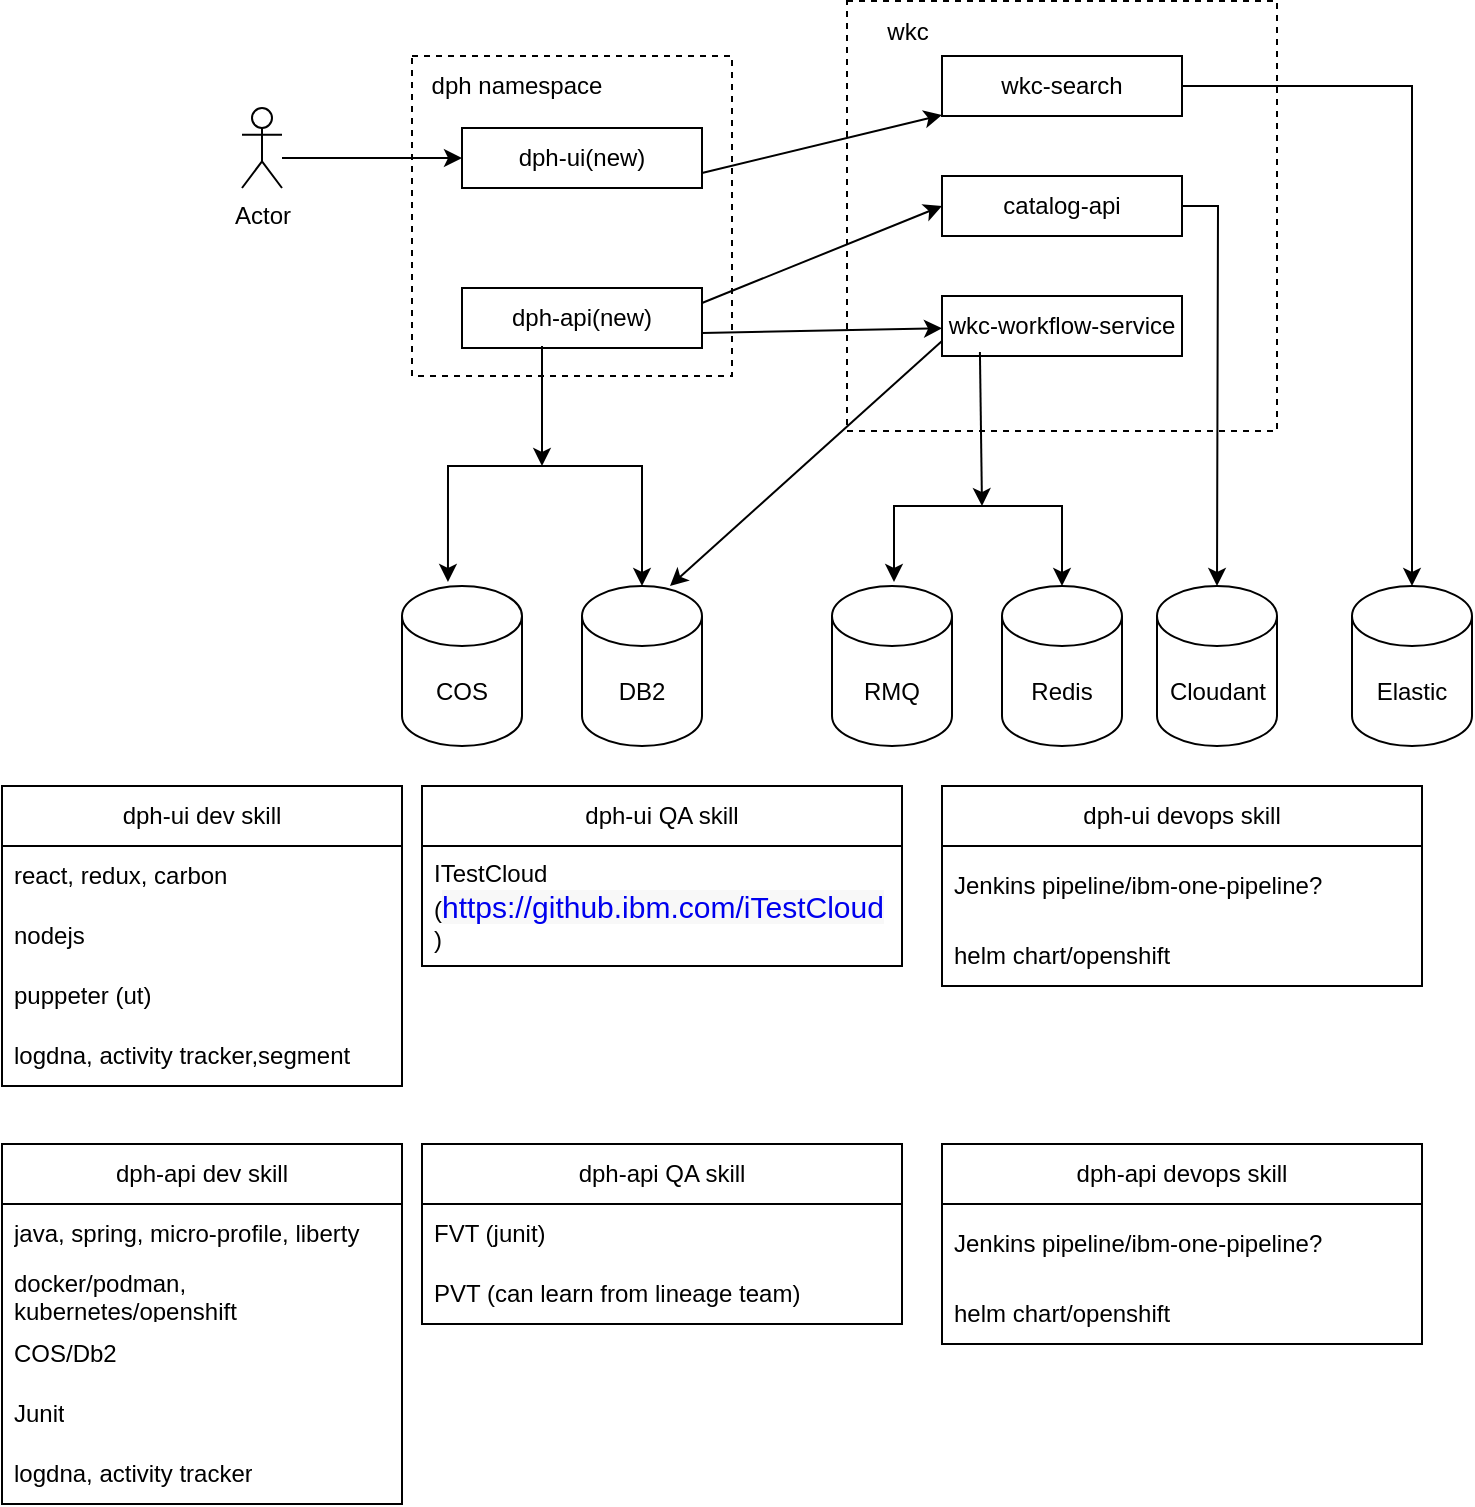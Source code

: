<mxfile version="21.3.2" type="github">
  <diagram name="Page-1" id="P-944hFePhLPMAnyn-eM">
    <mxGraphModel dx="1860" dy="595" grid="1" gridSize="10" guides="1" tooltips="1" connect="1" arrows="1" fold="1" page="1" pageScale="1" pageWidth="850" pageHeight="1100" math="0" shadow="0">
      <root>
        <mxCell id="0" />
        <mxCell id="1" parent="0" />
        <mxCell id="TNxt6QBmwoafzaA8t5tu-11" value="" style="whiteSpace=wrap;html=1;aspect=fixed;dashed=1;" vertex="1" parent="1">
          <mxGeometry x="372.5" y="207.5" width="215" height="215" as="geometry" />
        </mxCell>
        <mxCell id="TNxt6QBmwoafzaA8t5tu-5" value="" style="whiteSpace=wrap;html=1;aspect=fixed;dashed=1;" vertex="1" parent="1">
          <mxGeometry x="155" y="235" width="160" height="160" as="geometry" />
        </mxCell>
        <mxCell id="TNxt6QBmwoafzaA8t5tu-1" value="Actor" style="shape=umlActor;verticalLabelPosition=bottom;verticalAlign=top;html=1;outlineConnect=0;" vertex="1" parent="1">
          <mxGeometry x="70" y="261" width="20" height="40" as="geometry" />
        </mxCell>
        <mxCell id="TNxt6QBmwoafzaA8t5tu-2" value="dph-ui(new)" style="rounded=0;whiteSpace=wrap;html=1;" vertex="1" parent="1">
          <mxGeometry x="180" y="271" width="120" height="30" as="geometry" />
        </mxCell>
        <mxCell id="TNxt6QBmwoafzaA8t5tu-3" value="dph-api(new)" style="rounded=0;whiteSpace=wrap;html=1;" vertex="1" parent="1">
          <mxGeometry x="180" y="351" width="120" height="30" as="geometry" />
        </mxCell>
        <mxCell id="TNxt6QBmwoafzaA8t5tu-4" value="" style="endArrow=classic;html=1;rounded=0;entryX=0;entryY=0.5;entryDx=0;entryDy=0;" edge="1" parent="1" target="TNxt6QBmwoafzaA8t5tu-2">
          <mxGeometry width="50" height="50" relative="1" as="geometry">
            <mxPoint x="90" y="286" as="sourcePoint" />
            <mxPoint x="450" y="381" as="targetPoint" />
          </mxGeometry>
        </mxCell>
        <mxCell id="TNxt6QBmwoafzaA8t5tu-7" value="dph namespace" style="text;html=1;strokeColor=none;fillColor=none;align=center;verticalAlign=middle;whiteSpace=wrap;rounded=0;" vertex="1" parent="1">
          <mxGeometry x="155" y="235" width="105" height="30" as="geometry" />
        </mxCell>
        <mxCell id="TNxt6QBmwoafzaA8t5tu-8" value="wkc-search" style="rounded=0;whiteSpace=wrap;html=1;" vertex="1" parent="1">
          <mxGeometry x="420" y="235" width="120" height="30" as="geometry" />
        </mxCell>
        <mxCell id="TNxt6QBmwoafzaA8t5tu-9" value="catalog-api" style="rounded=0;whiteSpace=wrap;html=1;" vertex="1" parent="1">
          <mxGeometry x="420" y="295" width="120" height="30" as="geometry" />
        </mxCell>
        <mxCell id="TNxt6QBmwoafzaA8t5tu-10" value="wkc-workflow-service" style="rounded=0;whiteSpace=wrap;html=1;" vertex="1" parent="1">
          <mxGeometry x="420" y="355" width="120" height="30" as="geometry" />
        </mxCell>
        <mxCell id="TNxt6QBmwoafzaA8t5tu-12" value="wkc" style="text;html=1;strokeColor=none;fillColor=none;align=center;verticalAlign=middle;whiteSpace=wrap;rounded=0;" vertex="1" parent="1">
          <mxGeometry x="372.5" y="207.5" width="60" height="30" as="geometry" />
        </mxCell>
        <mxCell id="TNxt6QBmwoafzaA8t5tu-14" value="" style="endArrow=classic;html=1;rounded=0;exitX=1;exitY=0.75;exitDx=0;exitDy=0;" edge="1" parent="1" source="TNxt6QBmwoafzaA8t5tu-2" target="TNxt6QBmwoafzaA8t5tu-8">
          <mxGeometry width="50" height="50" relative="1" as="geometry">
            <mxPoint x="400" y="330" as="sourcePoint" />
            <mxPoint x="450" y="280" as="targetPoint" />
          </mxGeometry>
        </mxCell>
        <mxCell id="TNxt6QBmwoafzaA8t5tu-15" value="" style="endArrow=classic;html=1;rounded=0;exitX=1;exitY=0.25;exitDx=0;exitDy=0;entryX=0;entryY=0.5;entryDx=0;entryDy=0;" edge="1" parent="1" source="TNxt6QBmwoafzaA8t5tu-3" target="TNxt6QBmwoafzaA8t5tu-9">
          <mxGeometry width="50" height="50" relative="1" as="geometry">
            <mxPoint x="400" y="330" as="sourcePoint" />
            <mxPoint x="450" y="280" as="targetPoint" />
          </mxGeometry>
        </mxCell>
        <mxCell id="TNxt6QBmwoafzaA8t5tu-16" value="" style="endArrow=classic;html=1;rounded=0;exitX=1;exitY=0.75;exitDx=0;exitDy=0;" edge="1" parent="1" source="TNxt6QBmwoafzaA8t5tu-3" target="TNxt6QBmwoafzaA8t5tu-10">
          <mxGeometry width="50" height="50" relative="1" as="geometry">
            <mxPoint x="400" y="330" as="sourcePoint" />
            <mxPoint x="450" y="280" as="targetPoint" />
          </mxGeometry>
        </mxCell>
        <mxCell id="TNxt6QBmwoafzaA8t5tu-17" value="DB2" style="shape=cylinder3;whiteSpace=wrap;html=1;boundedLbl=1;backgroundOutline=1;size=15;" vertex="1" parent="1">
          <mxGeometry x="240" y="500" width="60" height="80" as="geometry" />
        </mxCell>
        <mxCell id="TNxt6QBmwoafzaA8t5tu-18" value="RMQ" style="shape=cylinder3;whiteSpace=wrap;html=1;boundedLbl=1;backgroundOutline=1;size=15;" vertex="1" parent="1">
          <mxGeometry x="365" y="500" width="60" height="80" as="geometry" />
        </mxCell>
        <mxCell id="TNxt6QBmwoafzaA8t5tu-19" value="Redis" style="shape=cylinder3;whiteSpace=wrap;html=1;boundedLbl=1;backgroundOutline=1;size=15;" vertex="1" parent="1">
          <mxGeometry x="450" y="500" width="60" height="80" as="geometry" />
        </mxCell>
        <mxCell id="TNxt6QBmwoafzaA8t5tu-20" value="Cloudant" style="shape=cylinder3;whiteSpace=wrap;html=1;boundedLbl=1;backgroundOutline=1;size=15;" vertex="1" parent="1">
          <mxGeometry x="527.5" y="500" width="60" height="80" as="geometry" />
        </mxCell>
        <mxCell id="TNxt6QBmwoafzaA8t5tu-21" value="Elastic" style="shape=cylinder3;whiteSpace=wrap;html=1;boundedLbl=1;backgroundOutline=1;size=15;" vertex="1" parent="1">
          <mxGeometry x="625" y="500" width="60" height="80" as="geometry" />
        </mxCell>
        <mxCell id="TNxt6QBmwoafzaA8t5tu-22" value="COS" style="shape=cylinder3;whiteSpace=wrap;html=1;boundedLbl=1;backgroundOutline=1;size=15;" vertex="1" parent="1">
          <mxGeometry x="150" y="500" width="60" height="80" as="geometry" />
        </mxCell>
        <mxCell id="TNxt6QBmwoafzaA8t5tu-23" value="" style="endArrow=classic;html=1;rounded=0;exitX=1;exitY=0.5;exitDx=0;exitDy=0;entryX=0.5;entryY=0;entryDx=0;entryDy=0;entryPerimeter=0;" edge="1" parent="1" source="TNxt6QBmwoafzaA8t5tu-8" target="TNxt6QBmwoafzaA8t5tu-21">
          <mxGeometry width="50" height="50" relative="1" as="geometry">
            <mxPoint x="400" y="420" as="sourcePoint" />
            <mxPoint x="450" y="370" as="targetPoint" />
            <Array as="points">
              <mxPoint x="655" y="250" />
            </Array>
          </mxGeometry>
        </mxCell>
        <mxCell id="TNxt6QBmwoafzaA8t5tu-24" value="" style="endArrow=classic;html=1;rounded=0;exitX=1;exitY=0.5;exitDx=0;exitDy=0;entryX=0.5;entryY=0;entryDx=0;entryDy=0;entryPerimeter=0;" edge="1" parent="1" source="TNxt6QBmwoafzaA8t5tu-9" target="TNxt6QBmwoafzaA8t5tu-20">
          <mxGeometry width="50" height="50" relative="1" as="geometry">
            <mxPoint x="400" y="420" as="sourcePoint" />
            <mxPoint x="450" y="370" as="targetPoint" />
            <Array as="points">
              <mxPoint x="558" y="310" />
            </Array>
          </mxGeometry>
        </mxCell>
        <mxCell id="TNxt6QBmwoafzaA8t5tu-25" value="" style="endArrow=classic;html=1;rounded=0;" edge="1" parent="1">
          <mxGeometry width="50" height="50" relative="1" as="geometry">
            <mxPoint x="436" y="460" as="sourcePoint" />
            <mxPoint x="396" y="498" as="targetPoint" />
            <Array as="points">
              <mxPoint x="396" y="460" />
            </Array>
          </mxGeometry>
        </mxCell>
        <mxCell id="TNxt6QBmwoafzaA8t5tu-26" value="" style="endArrow=classic;html=1;rounded=0;entryX=0.5;entryY=0;entryDx=0;entryDy=0;entryPerimeter=0;" edge="1" parent="1" target="TNxt6QBmwoafzaA8t5tu-19">
          <mxGeometry width="50" height="50" relative="1" as="geometry">
            <mxPoint x="430" y="460" as="sourcePoint" />
            <mxPoint x="450" y="370" as="targetPoint" />
            <Array as="points">
              <mxPoint x="480" y="460" />
            </Array>
          </mxGeometry>
        </mxCell>
        <mxCell id="TNxt6QBmwoafzaA8t5tu-27" value="" style="endArrow=classic;html=1;rounded=0;exitX=0.158;exitY=0.933;exitDx=0;exitDy=0;exitPerimeter=0;" edge="1" parent="1" source="TNxt6QBmwoafzaA8t5tu-10">
          <mxGeometry width="50" height="50" relative="1" as="geometry">
            <mxPoint x="400" y="420" as="sourcePoint" />
            <mxPoint x="440" y="460" as="targetPoint" />
          </mxGeometry>
        </mxCell>
        <mxCell id="TNxt6QBmwoafzaA8t5tu-28" value="" style="endArrow=classic;html=1;rounded=0;entryX=0.383;entryY=-0.025;entryDx=0;entryDy=0;entryPerimeter=0;" edge="1" parent="1" target="TNxt6QBmwoafzaA8t5tu-22">
          <mxGeometry width="50" height="50" relative="1" as="geometry">
            <mxPoint x="240" y="440" as="sourcePoint" />
            <mxPoint x="450" y="370" as="targetPoint" />
            <Array as="points">
              <mxPoint x="173" y="440" />
            </Array>
          </mxGeometry>
        </mxCell>
        <mxCell id="TNxt6QBmwoafzaA8t5tu-29" value="" style="endArrow=classic;html=1;rounded=0;entryX=0.5;entryY=0;entryDx=0;entryDy=0;entryPerimeter=0;" edge="1" parent="1" target="TNxt6QBmwoafzaA8t5tu-17">
          <mxGeometry width="50" height="50" relative="1" as="geometry">
            <mxPoint x="240" y="440" as="sourcePoint" />
            <mxPoint x="450" y="370" as="targetPoint" />
            <Array as="points">
              <mxPoint x="270" y="440" />
            </Array>
          </mxGeometry>
        </mxCell>
        <mxCell id="TNxt6QBmwoafzaA8t5tu-30" value="" style="endArrow=classic;html=1;rounded=0;" edge="1" parent="1">
          <mxGeometry width="50" height="50" relative="1" as="geometry">
            <mxPoint x="220" y="380" as="sourcePoint" />
            <mxPoint x="220" y="440" as="targetPoint" />
          </mxGeometry>
        </mxCell>
        <mxCell id="TNxt6QBmwoafzaA8t5tu-31" value="" style="endArrow=classic;html=1;rounded=0;entryX=0.733;entryY=0;entryDx=0;entryDy=0;entryPerimeter=0;exitX=0;exitY=0.75;exitDx=0;exitDy=0;" edge="1" parent="1" source="TNxt6QBmwoafzaA8t5tu-10" target="TNxt6QBmwoafzaA8t5tu-17">
          <mxGeometry width="50" height="50" relative="1" as="geometry">
            <mxPoint x="400" y="420" as="sourcePoint" />
            <mxPoint x="450" y="370" as="targetPoint" />
          </mxGeometry>
        </mxCell>
        <mxCell id="TNxt6QBmwoafzaA8t5tu-32" value="dph-ui QA skill" style="swimlane;fontStyle=0;childLayout=stackLayout;horizontal=1;startSize=30;horizontalStack=0;resizeParent=1;resizeParentMax=0;resizeLast=0;collapsible=1;marginBottom=0;whiteSpace=wrap;html=1;" vertex="1" parent="1">
          <mxGeometry x="160" y="600" width="240" height="90" as="geometry" />
        </mxCell>
        <mxCell id="TNxt6QBmwoafzaA8t5tu-33" value="ITestCloud (&lt;a style=&quot;box-sizing: inherit; text-decoration-line: none; font-family: Slack-Lato, Slack-Fractions, appleLogo, sans-serif; font-size: 15px; font-variant-ligatures: common-ligatures; background-color: rgb(248, 248, 248);&quot; rel=&quot;noopener noreferrer&quot; href=&quot;https://github.ibm.com/iTestCloud&quot; data-sk=&quot;tooltip_parent&quot; data-stringify-link=&quot;https://github.ibm.com/iTestCloud&quot; class=&quot;c-link&quot; target=&quot;_blank&quot;&gt;https://github.ibm.com/iTestCloud&lt;/a&gt;&lt;br&gt;)" style="text;strokeColor=none;fillColor=none;align=left;verticalAlign=middle;spacingLeft=4;spacingRight=4;overflow=hidden;points=[[0,0.5],[1,0.5]];portConstraint=eastwest;rotatable=0;whiteSpace=wrap;html=1;" vertex="1" parent="TNxt6QBmwoafzaA8t5tu-32">
          <mxGeometry y="30" width="240" height="60" as="geometry" />
        </mxCell>
        <mxCell id="TNxt6QBmwoafzaA8t5tu-36" value="dph-ui dev skill" style="swimlane;fontStyle=0;childLayout=stackLayout;horizontal=1;startSize=30;horizontalStack=0;resizeParent=1;resizeParentMax=0;resizeLast=0;collapsible=1;marginBottom=0;whiteSpace=wrap;html=1;" vertex="1" parent="1">
          <mxGeometry x="-50" y="600" width="200" height="150" as="geometry">
            <mxRectangle x="-10" y="60" width="120" height="30" as="alternateBounds" />
          </mxGeometry>
        </mxCell>
        <mxCell id="TNxt6QBmwoafzaA8t5tu-37" value="react,&amp;nbsp;redux, carbon" style="text;strokeColor=none;fillColor=none;align=left;verticalAlign=middle;spacingLeft=4;spacingRight=4;overflow=hidden;points=[[0,0.5],[1,0.5]];portConstraint=eastwest;rotatable=0;whiteSpace=wrap;html=1;" vertex="1" parent="TNxt6QBmwoafzaA8t5tu-36">
          <mxGeometry y="30" width="200" height="30" as="geometry" />
        </mxCell>
        <mxCell id="TNxt6QBmwoafzaA8t5tu-38" value="nodejs" style="text;strokeColor=none;fillColor=none;align=left;verticalAlign=middle;spacingLeft=4;spacingRight=4;overflow=hidden;points=[[0,0.5],[1,0.5]];portConstraint=eastwest;rotatable=0;whiteSpace=wrap;html=1;" vertex="1" parent="TNxt6QBmwoafzaA8t5tu-36">
          <mxGeometry y="60" width="200" height="30" as="geometry" />
        </mxCell>
        <mxCell id="TNxt6QBmwoafzaA8t5tu-39" value="puppeter (ut)" style="text;strokeColor=none;fillColor=none;align=left;verticalAlign=middle;spacingLeft=4;spacingRight=4;overflow=hidden;points=[[0,0.5],[1,0.5]];portConstraint=eastwest;rotatable=0;whiteSpace=wrap;html=1;" vertex="1" parent="TNxt6QBmwoafzaA8t5tu-36">
          <mxGeometry y="90" width="200" height="30" as="geometry" />
        </mxCell>
        <mxCell id="TNxt6QBmwoafzaA8t5tu-40" value="logdna, activity tracker,segment" style="text;strokeColor=none;fillColor=none;align=left;verticalAlign=middle;spacingLeft=4;spacingRight=4;overflow=hidden;points=[[0,0.5],[1,0.5]];portConstraint=eastwest;rotatable=0;whiteSpace=wrap;html=1;" vertex="1" parent="TNxt6QBmwoafzaA8t5tu-36">
          <mxGeometry y="120" width="200" height="30" as="geometry" />
        </mxCell>
        <mxCell id="TNxt6QBmwoafzaA8t5tu-41" value="dph-ui devops skill" style="swimlane;fontStyle=0;childLayout=stackLayout;horizontal=1;startSize=30;horizontalStack=0;resizeParent=1;resizeParentMax=0;resizeLast=0;collapsible=1;marginBottom=0;whiteSpace=wrap;html=1;" vertex="1" parent="1">
          <mxGeometry x="420" y="600" width="240" height="100" as="geometry" />
        </mxCell>
        <mxCell id="TNxt6QBmwoafzaA8t5tu-42" value="Jenkins pipeline/ibm-one-pipeline?" style="text;strokeColor=none;fillColor=none;align=left;verticalAlign=middle;spacingLeft=4;spacingRight=4;overflow=hidden;points=[[0,0.5],[1,0.5]];portConstraint=eastwest;rotatable=0;whiteSpace=wrap;html=1;" vertex="1" parent="TNxt6QBmwoafzaA8t5tu-41">
          <mxGeometry y="30" width="240" height="40" as="geometry" />
        </mxCell>
        <mxCell id="TNxt6QBmwoafzaA8t5tu-43" value="helm chart/openshift" style="text;strokeColor=none;fillColor=none;align=left;verticalAlign=middle;spacingLeft=4;spacingRight=4;overflow=hidden;points=[[0,0.5],[1,0.5]];portConstraint=eastwest;rotatable=0;whiteSpace=wrap;html=1;" vertex="1" parent="TNxt6QBmwoafzaA8t5tu-41">
          <mxGeometry y="70" width="240" height="30" as="geometry" />
        </mxCell>
        <mxCell id="TNxt6QBmwoafzaA8t5tu-44" value="dph-api QA skill" style="swimlane;fontStyle=0;childLayout=stackLayout;horizontal=1;startSize=30;horizontalStack=0;resizeParent=1;resizeParentMax=0;resizeLast=0;collapsible=1;marginBottom=0;whiteSpace=wrap;html=1;" vertex="1" parent="1">
          <mxGeometry x="160" y="779" width="240" height="90" as="geometry" />
        </mxCell>
        <mxCell id="TNxt6QBmwoafzaA8t5tu-45" value="FVT (junit)" style="text;strokeColor=none;fillColor=none;align=left;verticalAlign=middle;spacingLeft=4;spacingRight=4;overflow=hidden;points=[[0,0.5],[1,0.5]];portConstraint=eastwest;rotatable=0;whiteSpace=wrap;html=1;" vertex="1" parent="TNxt6QBmwoafzaA8t5tu-44">
          <mxGeometry y="30" width="240" height="30" as="geometry" />
        </mxCell>
        <mxCell id="TNxt6QBmwoafzaA8t5tu-56" value="PVT (can learn from lineage team)" style="text;strokeColor=none;fillColor=none;align=left;verticalAlign=middle;spacingLeft=4;spacingRight=4;overflow=hidden;points=[[0,0.5],[1,0.5]];portConstraint=eastwest;rotatable=0;whiteSpace=wrap;html=1;" vertex="1" parent="TNxt6QBmwoafzaA8t5tu-44">
          <mxGeometry y="60" width="240" height="30" as="geometry" />
        </mxCell>
        <mxCell id="TNxt6QBmwoafzaA8t5tu-46" value="dph-api dev skill" style="swimlane;fontStyle=0;childLayout=stackLayout;horizontal=1;startSize=30;horizontalStack=0;resizeParent=1;resizeParentMax=0;resizeLast=0;collapsible=1;marginBottom=0;whiteSpace=wrap;html=1;" vertex="1" parent="1">
          <mxGeometry x="-50" y="779" width="200" height="180" as="geometry">
            <mxRectangle x="-10" y="60" width="120" height="30" as="alternateBounds" />
          </mxGeometry>
        </mxCell>
        <mxCell id="TNxt6QBmwoafzaA8t5tu-47" value="java, spring, micro-profile, liberty" style="text;strokeColor=none;fillColor=none;align=left;verticalAlign=middle;spacingLeft=4;spacingRight=4;overflow=hidden;points=[[0,0.5],[1,0.5]];portConstraint=eastwest;rotatable=0;whiteSpace=wrap;html=1;" vertex="1" parent="TNxt6QBmwoafzaA8t5tu-46">
          <mxGeometry y="30" width="200" height="30" as="geometry" />
        </mxCell>
        <mxCell id="TNxt6QBmwoafzaA8t5tu-48" value="docker/podman, kubernetes/openshift" style="text;strokeColor=none;fillColor=none;align=left;verticalAlign=middle;spacingLeft=4;spacingRight=4;overflow=hidden;points=[[0,0.5],[1,0.5]];portConstraint=eastwest;rotatable=0;whiteSpace=wrap;html=1;" vertex="1" parent="TNxt6QBmwoafzaA8t5tu-46">
          <mxGeometry y="60" width="200" height="30" as="geometry" />
        </mxCell>
        <mxCell id="TNxt6QBmwoafzaA8t5tu-54" value="COS/Db2" style="text;strokeColor=none;fillColor=none;align=left;verticalAlign=middle;spacingLeft=4;spacingRight=4;overflow=hidden;points=[[0,0.5],[1,0.5]];portConstraint=eastwest;rotatable=0;whiteSpace=wrap;html=1;" vertex="1" parent="TNxt6QBmwoafzaA8t5tu-46">
          <mxGeometry y="90" width="200" height="30" as="geometry" />
        </mxCell>
        <mxCell id="TNxt6QBmwoafzaA8t5tu-49" value="Junit" style="text;strokeColor=none;fillColor=none;align=left;verticalAlign=middle;spacingLeft=4;spacingRight=4;overflow=hidden;points=[[0,0.5],[1,0.5]];portConstraint=eastwest;rotatable=0;whiteSpace=wrap;html=1;" vertex="1" parent="TNxt6QBmwoafzaA8t5tu-46">
          <mxGeometry y="120" width="200" height="30" as="geometry" />
        </mxCell>
        <mxCell id="TNxt6QBmwoafzaA8t5tu-50" value="logdna, activity tracker" style="text;strokeColor=none;fillColor=none;align=left;verticalAlign=middle;spacingLeft=4;spacingRight=4;overflow=hidden;points=[[0,0.5],[1,0.5]];portConstraint=eastwest;rotatable=0;whiteSpace=wrap;html=1;" vertex="1" parent="TNxt6QBmwoafzaA8t5tu-46">
          <mxGeometry y="150" width="200" height="30" as="geometry" />
        </mxCell>
        <mxCell id="TNxt6QBmwoafzaA8t5tu-51" value="dph-api devops skill" style="swimlane;fontStyle=0;childLayout=stackLayout;horizontal=1;startSize=30;horizontalStack=0;resizeParent=1;resizeParentMax=0;resizeLast=0;collapsible=1;marginBottom=0;whiteSpace=wrap;html=1;" vertex="1" parent="1">
          <mxGeometry x="420" y="779" width="240" height="100" as="geometry" />
        </mxCell>
        <mxCell id="TNxt6QBmwoafzaA8t5tu-52" value="Jenkins pipeline/ibm-one-pipeline?" style="text;strokeColor=none;fillColor=none;align=left;verticalAlign=middle;spacingLeft=4;spacingRight=4;overflow=hidden;points=[[0,0.5],[1,0.5]];portConstraint=eastwest;rotatable=0;whiteSpace=wrap;html=1;" vertex="1" parent="TNxt6QBmwoafzaA8t5tu-51">
          <mxGeometry y="30" width="240" height="40" as="geometry" />
        </mxCell>
        <mxCell id="TNxt6QBmwoafzaA8t5tu-55" value="helm chart/openshift" style="text;strokeColor=none;fillColor=none;align=left;verticalAlign=middle;spacingLeft=4;spacingRight=4;overflow=hidden;points=[[0,0.5],[1,0.5]];portConstraint=eastwest;rotatable=0;whiteSpace=wrap;html=1;" vertex="1" parent="TNxt6QBmwoafzaA8t5tu-51">
          <mxGeometry y="70" width="240" height="30" as="geometry" />
        </mxCell>
      </root>
    </mxGraphModel>
  </diagram>
</mxfile>
